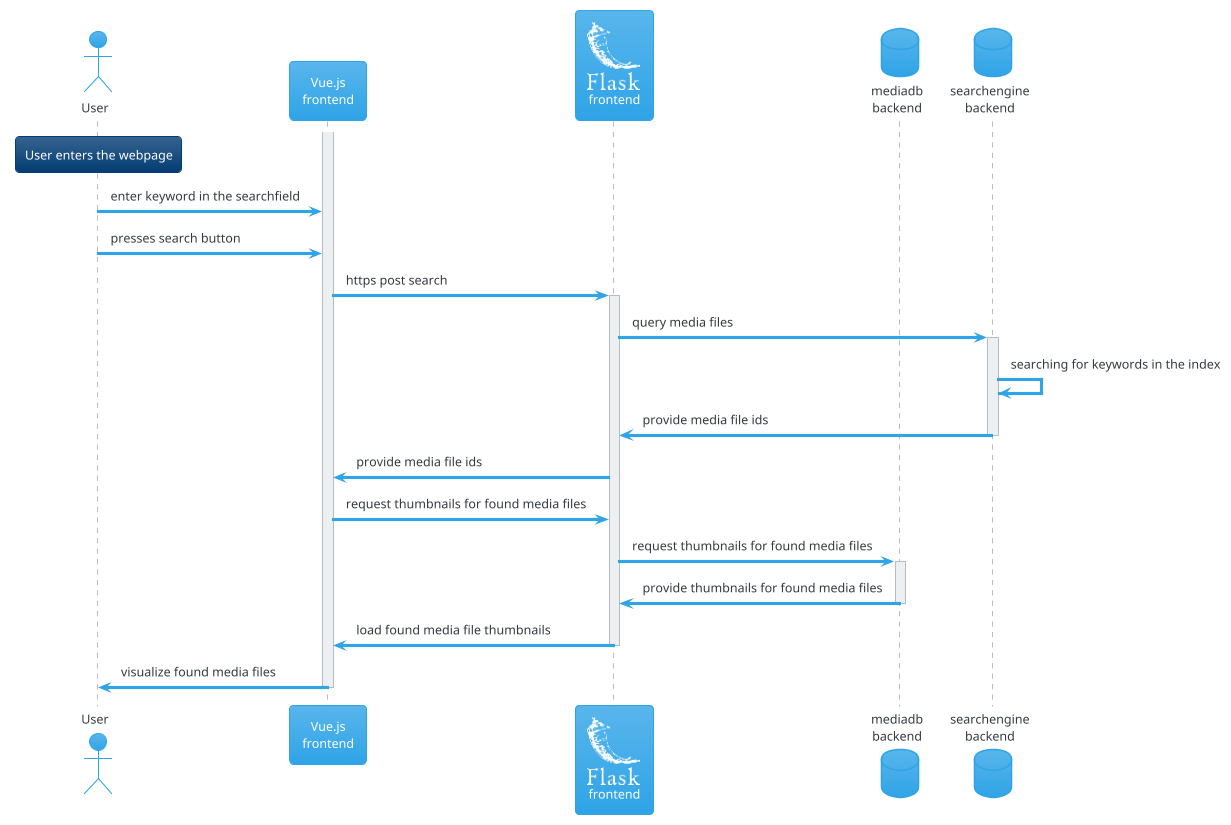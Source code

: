 @startuml search-sequence
/' Theme https://plantuml.com/en/theme '/
!theme cerulean
/' Logos and icons loaded using stdlib https://plantuml.com/en/stdlib '/
/' https://github.com/plantuml/plantuml-stdlib/tree/master/logos '/
!include <logos/airflow>
!include <logos/flask>

actor User as user
participant "Vue.js\nfrontend" as vuejs
participant "<$flask>\nfrontend" as flask

database "mediadb\nbackend" as mediadb
database "searchengine\nbackend" as searchengine

rnote over user : User enters the webpage
activate vuejs
user -> vuejs : enter keyword in the searchfield
user -> vuejs : presses search button
vuejs -> flask : https post search
activate flask
flask -> searchengine : query media files
activate searchengine
searchengine -> searchengine : searching for keywords in the index
searchengine -> flask : provide media file ids
deactivate searchengine
flask -> vuejs : provide media file ids
vuejs -> flask : request thumbnails for found media files
flask -> mediadb : request thumbnails for found media files
activate mediadb
flask <- mediadb : provide thumbnails for found media files
deactivate mediadb
flask -> vuejs : load found media file thumbnails
deactivate flask
vuejs -> user : visualize found media files
deactivate vuejs
@enduml
